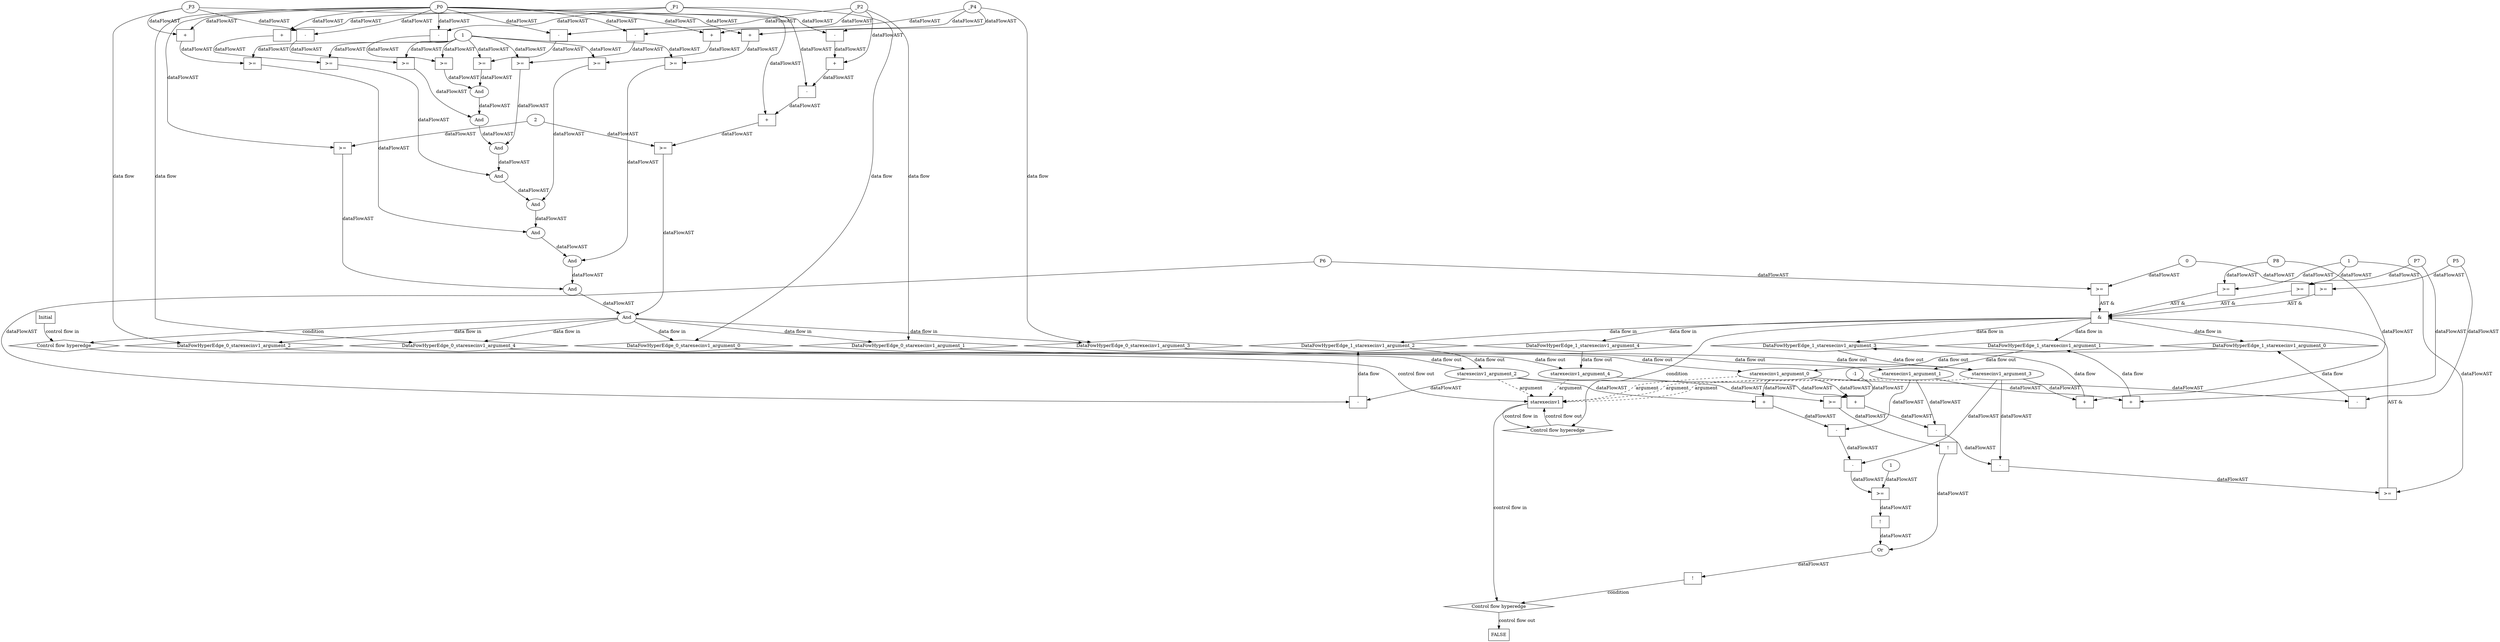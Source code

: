 digraph dag {
"starexecinv1" [label="starexecinv1" nodeName="starexecinv1" class=cfn  shape="rect"];
FALSE [label="FALSE" nodeName=FALSE class=cfn  shape="rect"];
Initial [label="Initial" nodeName=Initial class=cfn  shape="rect"];
ControlFowHyperEdge_0 [label="Control flow hyperedge" nodeName=ControlFowHyperEdge_0 class=controlFlowHyperEdge shape="diamond"];
"Initial" -> ControlFowHyperEdge_0 [label="control flow in"]
ControlFowHyperEdge_0 -> "starexecinv1" [label="control flow out"]
ControlFowHyperEdge_1 [label="Control flow hyperedge" nodeName=ControlFowHyperEdge_1 class=controlFlowHyperEdge shape="diamond"];
"starexecinv1" -> ControlFowHyperEdge_1 [label="control flow in"]
ControlFowHyperEdge_1 -> "starexecinv1" [label="control flow out"]
ControlFowHyperEdge_2 [label="Control flow hyperedge" nodeName=ControlFowHyperEdge_2 class=controlFlowHyperEdge shape="diamond"];
"starexecinv1" -> ControlFowHyperEdge_2 [label="control flow in"]
ControlFowHyperEdge_2 -> "FALSE" [label="control flow out"]
"starexecinv1_argument_0" [label="starexecinv1_argument_0" nodeName=argument0 class=argument  head="starexecinv1" shape="oval"];
"starexecinv1_argument_0" -> "starexecinv1"[label="argument" style="dashed"]
"starexecinv1_argument_1" [label="starexecinv1_argument_1" nodeName=argument1 class=argument  head="starexecinv1" shape="oval"];
"starexecinv1_argument_1" -> "starexecinv1"[label="argument" style="dashed"]
"starexecinv1_argument_2" [label="starexecinv1_argument_2" nodeName=argument2 class=argument  head="starexecinv1" shape="oval"];
"starexecinv1_argument_2" -> "starexecinv1"[label="argument" style="dashed"]
"starexecinv1_argument_3" [label="starexecinv1_argument_3" nodeName=argument3 class=argument  head="starexecinv1" shape="oval"];
"starexecinv1_argument_3" -> "starexecinv1"[label="argument" style="dashed"]
"starexecinv1_argument_4" [label="starexecinv1_argument_4" nodeName=argument4 class=argument  head="starexecinv1" shape="oval"];
"starexecinv1_argument_4" -> "starexecinv1"[label="argument" style="dashed"]

"xxxstarexecinv1___Initial_0xxxguard_0_node_0" [label="And" nodeName="xxxstarexecinv1___Initial_0xxxguard_0_node_0" class=Operator ];
"xxxstarexecinv1___Initial_0xxxguard_0_node_1" [label="And" nodeName="xxxstarexecinv1___Initial_0xxxguard_0_node_1" class=Operator ];
"xxxstarexecinv1___Initial_0xxxguard_0_node_2" [label="And" nodeName="xxxstarexecinv1___Initial_0xxxguard_0_node_2" class=Operator ];
"xxxstarexecinv1___Initial_0xxxguard_0_node_3" [label="And" nodeName="xxxstarexecinv1___Initial_0xxxguard_0_node_3" class=Operator ];
"xxxstarexecinv1___Initial_0xxxguard_0_node_4" [label="And" nodeName="xxxstarexecinv1___Initial_0xxxguard_0_node_4" class=Operator ];
"xxxstarexecinv1___Initial_0xxxguard_0_node_5" [label="And" nodeName="xxxstarexecinv1___Initial_0xxxguard_0_node_5" class=Operator ];
"xxxstarexecinv1___Initial_0xxxguard_0_node_6" [label="And" nodeName="xxxstarexecinv1___Initial_0xxxguard_0_node_6" class=Operator ];
"xxxstarexecinv1___Initial_0xxxguard_0_node_7" [label="And" nodeName="xxxstarexecinv1___Initial_0xxxguard_0_node_7" class=Operator ];
"xxxstarexecinv1___Initial_0xxxguard_0_node_8" [label="And" nodeName="xxxstarexecinv1___Initial_0xxxguard_0_node_8" class=Operator ];
"xxxstarexecinv1___Initial_0xxxguard_0_node_9" [label=">=" nodeName="xxxstarexecinv1___Initial_0xxxguard_0_node_9" class=Operator  shape="rect"];
"xxxstarexecinv1___Initial_0xxxguard_0_node_10" [label="-" nodeName="xxxstarexecinv1___Initial_0xxxguard_0_node_10" class= Operator shape="rect"];
"xxxstarexecinv1___Initial_0xxxguard_0_node_13" [label="1" nodeName="xxxstarexecinv1___Initial_0xxxguard_0_node_13" class=Literal ];
"xxxstarexecinv1___Initial_0xxxguard_0_node_14" [label=">=" nodeName="xxxstarexecinv1___Initial_0xxxguard_0_node_14" class=Operator  shape="rect"];
"xxxstarexecinv1___Initial_0xxxguard_0_node_15" [label="-" nodeName="xxxstarexecinv1___Initial_0xxxguard_0_node_15" class= Operator shape="rect"];
"xxxstarexecinv1___Initial_0xxxguard_0_node_19" [label=">=" nodeName="xxxstarexecinv1___Initial_0xxxguard_0_node_19" class=Operator  shape="rect"];
"xxxstarexecinv1___Initial_0xxxguard_0_node_20" [label="-" nodeName="xxxstarexecinv1___Initial_0xxxguard_0_node_20" class= Operator shape="rect"];
"xxxstarexecinv1___Initial_0xxxguard_0_node_24" [label=">=" nodeName="xxxstarexecinv1___Initial_0xxxguard_0_node_24" class=Operator  shape="rect"];
"xxxstarexecinv1___Initial_0xxxguard_0_node_25" [label="-" nodeName="xxxstarexecinv1___Initial_0xxxguard_0_node_25" class= Operator shape="rect"];
"xxxstarexecinv1___Initial_0xxxguard_0_node_29" [label=">=" nodeName="xxxstarexecinv1___Initial_0xxxguard_0_node_29" class=Operator  shape="rect"];
"xxxstarexecinv1___Initial_0xxxguard_0_node_30" [label="+" nodeName="xxxstarexecinv1___Initial_0xxxguard_0_node_30" class= Operator shape="rect"];
"xxxstarexecinv1___Initial_0xxxguard_0_node_34" [label=">=" nodeName="xxxstarexecinv1___Initial_0xxxguard_0_node_34" class=Operator  shape="rect"];
"xxxstarexecinv1___Initial_0xxxguard_0_node_35" [label="+" nodeName="xxxstarexecinv1___Initial_0xxxguard_0_node_35" class= Operator shape="rect"];
"xxxstarexecinv1___Initial_0xxxguard_0_node_39" [label=">=" nodeName="xxxstarexecinv1___Initial_0xxxguard_0_node_39" class=Operator  shape="rect"];
"xxxstarexecinv1___Initial_0xxxguard_0_node_40" [label="+" nodeName="xxxstarexecinv1___Initial_0xxxguard_0_node_40" class= Operator shape="rect"];
"xxxstarexecinv1___Initial_0xxxguard_0_node_44" [label=">=" nodeName="xxxstarexecinv1___Initial_0xxxguard_0_node_44" class=Operator  shape="rect"];
"xxxstarexecinv1___Initial_0xxxguard_0_node_45" [label="+" nodeName="xxxstarexecinv1___Initial_0xxxguard_0_node_45" class= Operator shape="rect"];
"xxxstarexecinv1___Initial_0xxxguard_0_node_49" [label=">=" nodeName="xxxstarexecinv1___Initial_0xxxguard_0_node_49" class=Operator  shape="rect"];
"xxxstarexecinv1___Initial_0xxxguard_0_node_51" [label="2" nodeName="xxxstarexecinv1___Initial_0xxxguard_0_node_51" class=Literal ];
"xxxstarexecinv1___Initial_0xxxguard_0_node_52" [label=">=" nodeName="xxxstarexecinv1___Initial_0xxxguard_0_node_52" class=Operator  shape="rect"];
"xxxstarexecinv1___Initial_0xxxguard_0_node_53" [label="+" nodeName="xxxstarexecinv1___Initial_0xxxguard_0_node_53" class= Operator shape="rect"];
"xxxstarexecinv1___Initial_0xxxguard_0_node_55" [label="-" nodeName="xxxstarexecinv1___Initial_0xxxguard_0_node_55" class= Operator shape="rect"];
"xxxstarexecinv1___Initial_0xxxguard_0_node_56" [label="+" nodeName="xxxstarexecinv1___Initial_0xxxguard_0_node_56" class= Operator shape="rect"];
"xxxstarexecinv1___Initial_0xxxguard_0_node_58" [label="-" nodeName="xxxstarexecinv1___Initial_0xxxguard_0_node_58" class= Operator shape="rect"];
"xxxstarexecinv1___Initial_0xxxguard_0_node_1" -> "xxxstarexecinv1___Initial_0xxxguard_0_node_0"[label="dataFlowAST"]
"xxxstarexecinv1___Initial_0xxxguard_0_node_52" -> "xxxstarexecinv1___Initial_0xxxguard_0_node_0"[label="dataFlowAST"]
"xxxstarexecinv1___Initial_0xxxguard_0_node_2" -> "xxxstarexecinv1___Initial_0xxxguard_0_node_1"[label="dataFlowAST"]
"xxxstarexecinv1___Initial_0xxxguard_0_node_49" -> "xxxstarexecinv1___Initial_0xxxguard_0_node_1"[label="dataFlowAST"]
"xxxstarexecinv1___Initial_0xxxguard_0_node_3" -> "xxxstarexecinv1___Initial_0xxxguard_0_node_2"[label="dataFlowAST"]
"xxxstarexecinv1___Initial_0xxxguard_0_node_44" -> "xxxstarexecinv1___Initial_0xxxguard_0_node_2"[label="dataFlowAST"]
"xxxstarexecinv1___Initial_0xxxguard_0_node_4" -> "xxxstarexecinv1___Initial_0xxxguard_0_node_3"[label="dataFlowAST"]
"xxxstarexecinv1___Initial_0xxxguard_0_node_39" -> "xxxstarexecinv1___Initial_0xxxguard_0_node_3"[label="dataFlowAST"]
"xxxstarexecinv1___Initial_0xxxguard_0_node_5" -> "xxxstarexecinv1___Initial_0xxxguard_0_node_4"[label="dataFlowAST"]
"xxxstarexecinv1___Initial_0xxxguard_0_node_34" -> "xxxstarexecinv1___Initial_0xxxguard_0_node_4"[label="dataFlowAST"]
"xxxstarexecinv1___Initial_0xxxguard_0_node_6" -> "xxxstarexecinv1___Initial_0xxxguard_0_node_5"[label="dataFlowAST"]
"xxxstarexecinv1___Initial_0xxxguard_0_node_29" -> "xxxstarexecinv1___Initial_0xxxguard_0_node_5"[label="dataFlowAST"]
"xxxstarexecinv1___Initial_0xxxguard_0_node_7" -> "xxxstarexecinv1___Initial_0xxxguard_0_node_6"[label="dataFlowAST"]
"xxxstarexecinv1___Initial_0xxxguard_0_node_24" -> "xxxstarexecinv1___Initial_0xxxguard_0_node_6"[label="dataFlowAST"]
"xxxstarexecinv1___Initial_0xxxguard_0_node_8" -> "xxxstarexecinv1___Initial_0xxxguard_0_node_7"[label="dataFlowAST"]
"xxxstarexecinv1___Initial_0xxxguard_0_node_19" -> "xxxstarexecinv1___Initial_0xxxguard_0_node_7"[label="dataFlowAST"]
"xxxstarexecinv1___Initial_0xxxguard_0_node_9" -> "xxxstarexecinv1___Initial_0xxxguard_0_node_8"[label="dataFlowAST"]
"xxxstarexecinv1___Initial_0xxxguard_0_node_14" -> "xxxstarexecinv1___Initial_0xxxguard_0_node_8"[label="dataFlowAST"]
"xxxstarexecinv1___Initial_0xxxguard_0_node_10" -> "xxxstarexecinv1___Initial_0xxxguard_0_node_9"[label="dataFlowAST"]
"xxxstarexecinv1___Initial_0xxxguard_0_node_13" -> "xxxstarexecinv1___Initial_0xxxguard_0_node_9"[label="dataFlowAST"]
"xxxstarexecinv1___Initial_0xxxdataFlow3_node_0" -> "xxxstarexecinv1___Initial_0xxxguard_0_node_10"[label="dataFlowAST"]
"xxxstarexecinv1___Initial_0xxxdataFlow_0_node_0" -> "xxxstarexecinv1___Initial_0xxxguard_0_node_10"[label="dataFlowAST"]
"xxxstarexecinv1___Initial_0xxxguard_0_node_15" -> "xxxstarexecinv1___Initial_0xxxguard_0_node_14"[label="dataFlowAST"]
"xxxstarexecinv1___Initial_0xxxguard_0_node_13" -> "xxxstarexecinv1___Initial_0xxxguard_0_node_14"[label="dataFlowAST"]
"xxxstarexecinv1___Initial_0xxxdataFlow3_node_0" -> "xxxstarexecinv1___Initial_0xxxguard_0_node_15"[label="dataFlowAST"]
"xxxstarexecinv1___Initial_0xxxdataFlow1_node_0" -> "xxxstarexecinv1___Initial_0xxxguard_0_node_15"[label="dataFlowAST"]
"xxxstarexecinv1___Initial_0xxxguard_0_node_20" -> "xxxstarexecinv1___Initial_0xxxguard_0_node_19"[label="dataFlowAST"]
"xxxstarexecinv1___Initial_0xxxguard_0_node_13" -> "xxxstarexecinv1___Initial_0xxxguard_0_node_19"[label="dataFlowAST"]
"xxxstarexecinv1___Initial_0xxxdataFlow3_node_0" -> "xxxstarexecinv1___Initial_0xxxguard_0_node_20"[label="dataFlowAST"]
"xxxstarexecinv1___Initial_0xxxdataFlow2_node_0" -> "xxxstarexecinv1___Initial_0xxxguard_0_node_20"[label="dataFlowAST"]
"xxxstarexecinv1___Initial_0xxxguard_0_node_25" -> "xxxstarexecinv1___Initial_0xxxguard_0_node_24"[label="dataFlowAST"]
"xxxstarexecinv1___Initial_0xxxguard_0_node_13" -> "xxxstarexecinv1___Initial_0xxxguard_0_node_24"[label="dataFlowAST"]
"xxxstarexecinv1___Initial_0xxxdataFlow3_node_0" -> "xxxstarexecinv1___Initial_0xxxguard_0_node_25"[label="dataFlowAST"]
"xxxstarexecinv1___Initial_0xxxdataFlow4_node_0" -> "xxxstarexecinv1___Initial_0xxxguard_0_node_25"[label="dataFlowAST"]
"xxxstarexecinv1___Initial_0xxxguard_0_node_30" -> "xxxstarexecinv1___Initial_0xxxguard_0_node_29"[label="dataFlowAST"]
"xxxstarexecinv1___Initial_0xxxguard_0_node_13" -> "xxxstarexecinv1___Initial_0xxxguard_0_node_29"[label="dataFlowAST"]
"xxxstarexecinv1___Initial_0xxxdataFlow3_node_0" -> "xxxstarexecinv1___Initial_0xxxguard_0_node_30"[label="dataFlowAST"]
"xxxstarexecinv1___Initial_0xxxdataFlow_0_node_0" -> "xxxstarexecinv1___Initial_0xxxguard_0_node_30"[label="dataFlowAST"]
"xxxstarexecinv1___Initial_0xxxguard_0_node_35" -> "xxxstarexecinv1___Initial_0xxxguard_0_node_34"[label="dataFlowAST"]
"xxxstarexecinv1___Initial_0xxxguard_0_node_13" -> "xxxstarexecinv1___Initial_0xxxguard_0_node_34"[label="dataFlowAST"]
"xxxstarexecinv1___Initial_0xxxdataFlow3_node_0" -> "xxxstarexecinv1___Initial_0xxxguard_0_node_35"[label="dataFlowAST"]
"xxxstarexecinv1___Initial_0xxxdataFlow1_node_0" -> "xxxstarexecinv1___Initial_0xxxguard_0_node_35"[label="dataFlowAST"]
"xxxstarexecinv1___Initial_0xxxguard_0_node_40" -> "xxxstarexecinv1___Initial_0xxxguard_0_node_39"[label="dataFlowAST"]
"xxxstarexecinv1___Initial_0xxxguard_0_node_13" -> "xxxstarexecinv1___Initial_0xxxguard_0_node_39"[label="dataFlowAST"]
"xxxstarexecinv1___Initial_0xxxdataFlow3_node_0" -> "xxxstarexecinv1___Initial_0xxxguard_0_node_40"[label="dataFlowAST"]
"xxxstarexecinv1___Initial_0xxxdataFlow2_node_0" -> "xxxstarexecinv1___Initial_0xxxguard_0_node_40"[label="dataFlowAST"]
"xxxstarexecinv1___Initial_0xxxguard_0_node_45" -> "xxxstarexecinv1___Initial_0xxxguard_0_node_44"[label="dataFlowAST"]
"xxxstarexecinv1___Initial_0xxxguard_0_node_13" -> "xxxstarexecinv1___Initial_0xxxguard_0_node_44"[label="dataFlowAST"]
"xxxstarexecinv1___Initial_0xxxdataFlow3_node_0" -> "xxxstarexecinv1___Initial_0xxxguard_0_node_45"[label="dataFlowAST"]
"xxxstarexecinv1___Initial_0xxxdataFlow4_node_0" -> "xxxstarexecinv1___Initial_0xxxguard_0_node_45"[label="dataFlowAST"]
"xxxstarexecinv1___Initial_0xxxdataFlow3_node_0" -> "xxxstarexecinv1___Initial_0xxxguard_0_node_49"[label="dataFlowAST"]
"xxxstarexecinv1___Initial_0xxxguard_0_node_51" -> "xxxstarexecinv1___Initial_0xxxguard_0_node_49"[label="dataFlowAST"]
"xxxstarexecinv1___Initial_0xxxguard_0_node_53" -> "xxxstarexecinv1___Initial_0xxxguard_0_node_52"[label="dataFlowAST"]
"xxxstarexecinv1___Initial_0xxxguard_0_node_51" -> "xxxstarexecinv1___Initial_0xxxguard_0_node_52"[label="dataFlowAST"]
"xxxstarexecinv1___Initial_0xxxdataFlow3_node_0" -> "xxxstarexecinv1___Initial_0xxxguard_0_node_53"[label="dataFlowAST"]
"xxxstarexecinv1___Initial_0xxxguard_0_node_55" -> "xxxstarexecinv1___Initial_0xxxguard_0_node_53"[label="dataFlowAST"]
"xxxstarexecinv1___Initial_0xxxguard_0_node_56" -> "xxxstarexecinv1___Initial_0xxxguard_0_node_55"[label="dataFlowAST"]
"xxxstarexecinv1___Initial_0xxxdataFlow_0_node_0" -> "xxxstarexecinv1___Initial_0xxxguard_0_node_55"[label="dataFlowAST"]
"xxxstarexecinv1___Initial_0xxxdataFlow1_node_0" -> "xxxstarexecinv1___Initial_0xxxguard_0_node_56"[label="dataFlowAST"]
"xxxstarexecinv1___Initial_0xxxguard_0_node_58" -> "xxxstarexecinv1___Initial_0xxxguard_0_node_56"[label="dataFlowAST"]
"xxxstarexecinv1___Initial_0xxxdataFlow4_node_0" -> "xxxstarexecinv1___Initial_0xxxguard_0_node_58"[label="dataFlowAST"]
"xxxstarexecinv1___Initial_0xxxdataFlow2_node_0" -> "xxxstarexecinv1___Initial_0xxxguard_0_node_58"[label="dataFlowAST"]

"xxxstarexecinv1___Initial_0xxxguard_0_node_0" -> "ControlFowHyperEdge_0" [label="condition"];
"xxxstarexecinv1___Initial_0xxxdataFlow_0_node_0" [label="_P1" nodeName="xxxstarexecinv1___Initial_0xxxdataFlow_0_node_0" class=Constant ];

"xxxstarexecinv1___Initial_0xxxdataFlow_0_node_0" -> "DataFowHyperEdge_0_starexecinv1_argument_0" [label="data flow"];
"xxxstarexecinv1___Initial_0xxxdataFlow1_node_0" [label="_P2" nodeName="xxxstarexecinv1___Initial_0xxxdataFlow1_node_0" class=Constant ];

"xxxstarexecinv1___Initial_0xxxdataFlow1_node_0" -> "DataFowHyperEdge_0_starexecinv1_argument_1" [label="data flow"];
"xxxstarexecinv1___Initial_0xxxdataFlow2_node_0" [label="_P3" nodeName="xxxstarexecinv1___Initial_0xxxdataFlow2_node_0" class=Constant ];

"xxxstarexecinv1___Initial_0xxxdataFlow2_node_0" -> "DataFowHyperEdge_0_starexecinv1_argument_2" [label="data flow"];
"xxxstarexecinv1___Initial_0xxxdataFlow3_node_0" [label="_P0" nodeName="xxxstarexecinv1___Initial_0xxxdataFlow3_node_0" class=Constant ];

"xxxstarexecinv1___Initial_0xxxdataFlow3_node_0" -> "DataFowHyperEdge_0_starexecinv1_argument_4" [label="data flow"];
"xxxstarexecinv1___Initial_0xxxdataFlow4_node_0" [label="_P4" nodeName="xxxstarexecinv1___Initial_0xxxdataFlow4_node_0" class=Constant ];

"xxxstarexecinv1___Initial_0xxxdataFlow4_node_0" -> "DataFowHyperEdge_0_starexecinv1_argument_3" [label="data flow"];
"xxxstarexecinv1___starexecinv1_1xxx_and" [label="&" nodeName="xxxstarexecinv1___starexecinv1_1xxx_and" class=Operator shape="rect"];
"xxxstarexecinv1___starexecinv1_1xxxguard_0_node_0" [label=">=" nodeName="xxxstarexecinv1___starexecinv1_1xxxguard_0_node_0" class=Operator  shape="rect"];
"xxxstarexecinv1___starexecinv1_1xxxguard_0_node_1" [label="-" nodeName="xxxstarexecinv1___starexecinv1_1xxxguard_0_node_1" class= Operator shape="rect"];
"xxxstarexecinv1___starexecinv1_1xxxguard_0_node_2" [label="-" nodeName="xxxstarexecinv1___starexecinv1_1xxxguard_0_node_2" class= Operator shape="rect"];
"xxxstarexecinv1___starexecinv1_1xxxguard_0_node_3" [label="+" nodeName="xxxstarexecinv1___starexecinv1_1xxxguard_0_node_3" class= Operator shape="rect"];
"xxxstarexecinv1___starexecinv1_1xxxguard_0_node_8" [label="1" nodeName="xxxstarexecinv1___starexecinv1_1xxxguard_0_node_8" class=Literal ];
"xxxstarexecinv1___starexecinv1_1xxxguard_0_node_1" -> "xxxstarexecinv1___starexecinv1_1xxxguard_0_node_0"[label="dataFlowAST"]
"xxxstarexecinv1___starexecinv1_1xxxguard_0_node_8" -> "xxxstarexecinv1___starexecinv1_1xxxguard_0_node_0"[label="dataFlowAST"]
"xxxstarexecinv1___starexecinv1_1xxxguard_0_node_2" -> "xxxstarexecinv1___starexecinv1_1xxxguard_0_node_1"[label="dataFlowAST"]
"starexecinv1_argument_3" -> "xxxstarexecinv1___starexecinv1_1xxxguard_0_node_1"[label="dataFlowAST"]
"xxxstarexecinv1___starexecinv1_1xxxguard_0_node_3" -> "xxxstarexecinv1___starexecinv1_1xxxguard_0_node_2"[label="dataFlowAST"]
"starexecinv1_argument_1" -> "xxxstarexecinv1___starexecinv1_1xxxguard_0_node_2"[label="dataFlowAST"]
"starexecinv1_argument_0" -> "xxxstarexecinv1___starexecinv1_1xxxguard_0_node_3"[label="dataFlowAST"]
"starexecinv1_argument_2" -> "xxxstarexecinv1___starexecinv1_1xxxguard_0_node_3"[label="dataFlowAST"]

"xxxstarexecinv1___starexecinv1_1xxxguard_0_node_0" -> "xxxstarexecinv1___starexecinv1_1xxx_and" [label="AST &"];
"xxxstarexecinv1___starexecinv1_1xxxguard1_node_0" [label=">=" nodeName="xxxstarexecinv1___starexecinv1_1xxxguard1_node_0" class=Operator  shape="rect"];
"xxxstarexecinv1___starexecinv1_1xxxdataFlow3_node_2" -> "xxxstarexecinv1___starexecinv1_1xxxguard1_node_0"[label="dataFlowAST"]
"xxxstarexecinv1___starexecinv1_1xxxguard_0_node_8" -> "xxxstarexecinv1___starexecinv1_1xxxguard1_node_0"[label="dataFlowAST"]

"xxxstarexecinv1___starexecinv1_1xxxguard1_node_0" -> "xxxstarexecinv1___starexecinv1_1xxx_and" [label="AST &"];
"xxxstarexecinv1___starexecinv1_1xxxguard2_node_0" [label=">=" nodeName="xxxstarexecinv1___starexecinv1_1xxxguard2_node_0" class=Operator  shape="rect"];
"xxxstarexecinv1___starexecinv1_1xxxguard2_node_2" [label="0" nodeName="xxxstarexecinv1___starexecinv1_1xxxguard2_node_2" class=Literal ];
"xxxstarexecinv1___starexecinv1_1xxxdataFlow_0_node_2" -> "xxxstarexecinv1___starexecinv1_1xxxguard2_node_0"[label="dataFlowAST"]
"xxxstarexecinv1___starexecinv1_1xxxguard2_node_2" -> "xxxstarexecinv1___starexecinv1_1xxxguard2_node_0"[label="dataFlowAST"]

"xxxstarexecinv1___starexecinv1_1xxxguard2_node_0" -> "xxxstarexecinv1___starexecinv1_1xxx_and" [label="AST &"];
"xxxstarexecinv1___starexecinv1_1xxxguard4_node_0" [label=">=" nodeName="xxxstarexecinv1___starexecinv1_1xxxguard4_node_0" class=Operator  shape="rect"];
"xxxstarexecinv1___starexecinv1_1xxxdataFlow1_node_2" -> "xxxstarexecinv1___starexecinv1_1xxxguard4_node_0"[label="dataFlowAST"]
"xxxstarexecinv1___starexecinv1_1xxxguard_0_node_8" -> "xxxstarexecinv1___starexecinv1_1xxxguard4_node_0"[label="dataFlowAST"]

"xxxstarexecinv1___starexecinv1_1xxxguard4_node_0" -> "xxxstarexecinv1___starexecinv1_1xxx_and" [label="AST &"];
"xxxstarexecinv1___starexecinv1_1xxxguard3_node_0" [label=">=" nodeName="xxxstarexecinv1___starexecinv1_1xxxguard3_node_0" class=Operator  shape="rect"];
"xxxstarexecinv1___starexecinv1_1xxxdataFlow2_node_2" -> "xxxstarexecinv1___starexecinv1_1xxxguard3_node_0"[label="dataFlowAST"]
"xxxstarexecinv1___starexecinv1_1xxxguard2_node_2" -> "xxxstarexecinv1___starexecinv1_1xxxguard3_node_0"[label="dataFlowAST"]

"xxxstarexecinv1___starexecinv1_1xxxguard3_node_0" -> "xxxstarexecinv1___starexecinv1_1xxx_and" [label="AST &"];
"xxxstarexecinv1___starexecinv1_1xxx_and" -> "ControlFowHyperEdge_1" [label="condition"];
"xxxstarexecinv1___starexecinv1_1xxxdataFlow_0_node_0" [label="-" nodeName="xxxstarexecinv1___starexecinv1_1xxxdataFlow_0_node_0" class= Operator shape="rect"];
"xxxstarexecinv1___starexecinv1_1xxxdataFlow_0_node_2" [label="P5" nodeName="xxxstarexecinv1___starexecinv1_1xxxdataFlow_0_node_2" class=Constant ];
"starexecinv1_argument_0" -> "xxxstarexecinv1___starexecinv1_1xxxdataFlow_0_node_0"[label="dataFlowAST"]
"xxxstarexecinv1___starexecinv1_1xxxdataFlow_0_node_2" -> "xxxstarexecinv1___starexecinv1_1xxxdataFlow_0_node_0"[label="dataFlowAST"]

"xxxstarexecinv1___starexecinv1_1xxxdataFlow_0_node_0" -> "DataFowHyperEdge_1_starexecinv1_argument_0" [label="data flow"];
"xxxstarexecinv1___starexecinv1_1xxxdataFlow1_node_0" [label="+" nodeName="xxxstarexecinv1___starexecinv1_1xxxdataFlow1_node_0" class= Operator shape="rect"];
"xxxstarexecinv1___starexecinv1_1xxxdataFlow1_node_2" [label="P7" nodeName="xxxstarexecinv1___starexecinv1_1xxxdataFlow1_node_2" class=Constant ];
"starexecinv1_argument_1" -> "xxxstarexecinv1___starexecinv1_1xxxdataFlow1_node_0"[label="dataFlowAST"]
"xxxstarexecinv1___starexecinv1_1xxxdataFlow1_node_2" -> "xxxstarexecinv1___starexecinv1_1xxxdataFlow1_node_0"[label="dataFlowAST"]

"xxxstarexecinv1___starexecinv1_1xxxdataFlow1_node_0" -> "DataFowHyperEdge_1_starexecinv1_argument_1" [label="data flow"];
"xxxstarexecinv1___starexecinv1_1xxxdataFlow2_node_0" [label="-" nodeName="xxxstarexecinv1___starexecinv1_1xxxdataFlow2_node_0" class= Operator shape="rect"];
"xxxstarexecinv1___starexecinv1_1xxxdataFlow2_node_2" [label="P6" nodeName="xxxstarexecinv1___starexecinv1_1xxxdataFlow2_node_2" class=Constant ];
"starexecinv1_argument_2" -> "xxxstarexecinv1___starexecinv1_1xxxdataFlow2_node_0"[label="dataFlowAST"]
"xxxstarexecinv1___starexecinv1_1xxxdataFlow2_node_2" -> "xxxstarexecinv1___starexecinv1_1xxxdataFlow2_node_0"[label="dataFlowAST"]

"xxxstarexecinv1___starexecinv1_1xxxdataFlow2_node_0" -> "DataFowHyperEdge_1_starexecinv1_argument_2" [label="data flow"];
"xxxstarexecinv1___starexecinv1_1xxxdataFlow3_node_0" [label="+" nodeName="xxxstarexecinv1___starexecinv1_1xxxdataFlow3_node_0" class= Operator shape="rect"];
"xxxstarexecinv1___starexecinv1_1xxxdataFlow3_node_2" [label="P8" nodeName="xxxstarexecinv1___starexecinv1_1xxxdataFlow3_node_2" class=Constant ];
"starexecinv1_argument_3" -> "xxxstarexecinv1___starexecinv1_1xxxdataFlow3_node_0"[label="dataFlowAST"]
"xxxstarexecinv1___starexecinv1_1xxxdataFlow3_node_2" -> "xxxstarexecinv1___starexecinv1_1xxxdataFlow3_node_0"[label="dataFlowAST"]

"xxxstarexecinv1___starexecinv1_1xxxdataFlow3_node_0" -> "DataFowHyperEdge_1_starexecinv1_argument_3" [label="data flow"];
"xxxFALSE___starexecinv1_2xxxguard_0_node_0" [label="!" nodeName="xxxFALSE___starexecinv1_2xxxguard_0_node_0" class=Operator shape="rect"];
"xxxFALSE___starexecinv1_2xxxguard_0_node_1" [label="Or" nodeName="xxxFALSE___starexecinv1_2xxxguard_0_node_1" class=Operator ];
"xxxFALSE___starexecinv1_2xxxguard_0_node_2" [label="!" nodeName="xxxFALSE___starexecinv1_2xxxguard_0_node_2" class=Operator shape="rect"];
"xxxFALSE___starexecinv1_2xxxguard_0_node_3" [label=">=" nodeName="xxxFALSE___starexecinv1_2xxxguard_0_node_3" class=Operator  shape="rect"];
"xxxFALSE___starexecinv1_2xxxguard_0_node_4" [label="-" nodeName="xxxFALSE___starexecinv1_2xxxguard_0_node_4" class= Operator shape="rect"];
"xxxFALSE___starexecinv1_2xxxguard_0_node_5" [label="-" nodeName="xxxFALSE___starexecinv1_2xxxguard_0_node_5" class= Operator shape="rect"];
"xxxFALSE___starexecinv1_2xxxguard_0_node_6" [label="+" nodeName="xxxFALSE___starexecinv1_2xxxguard_0_node_6" class= Operator shape="rect"];
"xxxFALSE___starexecinv1_2xxxguard_0_node_11" [label="1" nodeName="xxxFALSE___starexecinv1_2xxxguard_0_node_11" class=Literal ];
"xxxFALSE___starexecinv1_2xxxguard_0_node_12" [label="!" nodeName="xxxFALSE___starexecinv1_2xxxguard_0_node_12" class=Operator shape="rect"];
"xxxFALSE___starexecinv1_2xxxguard_0_node_13" [label=">=" nodeName="xxxFALSE___starexecinv1_2xxxguard_0_node_13" class=Operator  shape="rect"];
"xxxFALSE___starexecinv1_2xxxguard_0_node_14" [label="-1" nodeName="xxxFALSE___starexecinv1_2xxxguard_0_node_14" class=Literal ];
"xxxFALSE___starexecinv1_2xxxguard_0_node_1" -> "xxxFALSE___starexecinv1_2xxxguard_0_node_0"[label="dataFlowAST"]
"xxxFALSE___starexecinv1_2xxxguard_0_node_2" -> "xxxFALSE___starexecinv1_2xxxguard_0_node_1"[label="dataFlowAST"]
"xxxFALSE___starexecinv1_2xxxguard_0_node_12" -> "xxxFALSE___starexecinv1_2xxxguard_0_node_1"[label="dataFlowAST"]
"xxxFALSE___starexecinv1_2xxxguard_0_node_3" -> "xxxFALSE___starexecinv1_2xxxguard_0_node_2"[label="dataFlowAST"]
"xxxFALSE___starexecinv1_2xxxguard_0_node_4" -> "xxxFALSE___starexecinv1_2xxxguard_0_node_3"[label="dataFlowAST"]
"xxxFALSE___starexecinv1_2xxxguard_0_node_11" -> "xxxFALSE___starexecinv1_2xxxguard_0_node_3"[label="dataFlowAST"]
"xxxFALSE___starexecinv1_2xxxguard_0_node_5" -> "xxxFALSE___starexecinv1_2xxxguard_0_node_4"[label="dataFlowAST"]
"starexecinv1_argument_3" -> "xxxFALSE___starexecinv1_2xxxguard_0_node_4"[label="dataFlowAST"]
"xxxFALSE___starexecinv1_2xxxguard_0_node_6" -> "xxxFALSE___starexecinv1_2xxxguard_0_node_5"[label="dataFlowAST"]
"starexecinv1_argument_1" -> "xxxFALSE___starexecinv1_2xxxguard_0_node_5"[label="dataFlowAST"]
"starexecinv1_argument_0" -> "xxxFALSE___starexecinv1_2xxxguard_0_node_6"[label="dataFlowAST"]
"starexecinv1_argument_2" -> "xxxFALSE___starexecinv1_2xxxguard_0_node_6"[label="dataFlowAST"]
"xxxFALSE___starexecinv1_2xxxguard_0_node_13" -> "xxxFALSE___starexecinv1_2xxxguard_0_node_12"[label="dataFlowAST"]
"xxxFALSE___starexecinv1_2xxxguard_0_node_14" -> "xxxFALSE___starexecinv1_2xxxguard_0_node_13"[label="dataFlowAST"]
"starexecinv1_argument_4" -> "xxxFALSE___starexecinv1_2xxxguard_0_node_13"[label="dataFlowAST"]

"xxxFALSE___starexecinv1_2xxxguard_0_node_0" -> "ControlFowHyperEdge_2" [label="condition"];
"DataFowHyperEdge_0_starexecinv1_argument_0" [label="DataFowHyperEdge_0_starexecinv1_argument_0" nodeName="DataFowHyperEdge_0_starexecinv1_argument_0" class=DataFlowHyperedge shape="diamond"];
"DataFowHyperEdge_0_starexecinv1_argument_0" -> "starexecinv1_argument_0"[label="data flow out"]
"xxxstarexecinv1___Initial_0xxxguard_0_node_0" -> "DataFowHyperEdge_0_starexecinv1_argument_0"[label="data flow in"]
"DataFowHyperEdge_0_starexecinv1_argument_1" [label="DataFowHyperEdge_0_starexecinv1_argument_1" nodeName="DataFowHyperEdge_0_starexecinv1_argument_1" class=DataFlowHyperedge shape="diamond"];
"DataFowHyperEdge_0_starexecinv1_argument_1" -> "starexecinv1_argument_1"[label="data flow out"]
"xxxstarexecinv1___Initial_0xxxguard_0_node_0" -> "DataFowHyperEdge_0_starexecinv1_argument_1"[label="data flow in"]
"DataFowHyperEdge_0_starexecinv1_argument_2" [label="DataFowHyperEdge_0_starexecinv1_argument_2" nodeName="DataFowHyperEdge_0_starexecinv1_argument_2" class=DataFlowHyperedge shape="diamond"];
"DataFowHyperEdge_0_starexecinv1_argument_2" -> "starexecinv1_argument_2"[label="data flow out"]
"xxxstarexecinv1___Initial_0xxxguard_0_node_0" -> "DataFowHyperEdge_0_starexecinv1_argument_2"[label="data flow in"]
"DataFowHyperEdge_0_starexecinv1_argument_3" [label="DataFowHyperEdge_0_starexecinv1_argument_3" nodeName="DataFowHyperEdge_0_starexecinv1_argument_3" class=DataFlowHyperedge shape="diamond"];
"DataFowHyperEdge_0_starexecinv1_argument_3" -> "starexecinv1_argument_3"[label="data flow out"]
"xxxstarexecinv1___Initial_0xxxguard_0_node_0" -> "DataFowHyperEdge_0_starexecinv1_argument_3"[label="data flow in"]
"DataFowHyperEdge_0_starexecinv1_argument_4" [label="DataFowHyperEdge_0_starexecinv1_argument_4" nodeName="DataFowHyperEdge_0_starexecinv1_argument_4" class=DataFlowHyperedge shape="diamond"];
"DataFowHyperEdge_0_starexecinv1_argument_4" -> "starexecinv1_argument_4"[label="data flow out"]
"xxxstarexecinv1___Initial_0xxxguard_0_node_0" -> "DataFowHyperEdge_0_starexecinv1_argument_4"[label="data flow in"]
"DataFowHyperEdge_1_starexecinv1_argument_0" [label="DataFowHyperEdge_1_starexecinv1_argument_0" nodeName="DataFowHyperEdge_1_starexecinv1_argument_0" class=DataFlowHyperedge shape="diamond"];
"DataFowHyperEdge_1_starexecinv1_argument_0" -> "starexecinv1_argument_0"[label="data flow out"]
"xxxstarexecinv1___starexecinv1_1xxx_and" -> "DataFowHyperEdge_1_starexecinv1_argument_0"[label="data flow in"]
"DataFowHyperEdge_1_starexecinv1_argument_1" [label="DataFowHyperEdge_1_starexecinv1_argument_1" nodeName="DataFowHyperEdge_1_starexecinv1_argument_1" class=DataFlowHyperedge shape="diamond"];
"DataFowHyperEdge_1_starexecinv1_argument_1" -> "starexecinv1_argument_1"[label="data flow out"]
"xxxstarexecinv1___starexecinv1_1xxx_and" -> "DataFowHyperEdge_1_starexecinv1_argument_1"[label="data flow in"]
"DataFowHyperEdge_1_starexecinv1_argument_2" [label="DataFowHyperEdge_1_starexecinv1_argument_2" nodeName="DataFowHyperEdge_1_starexecinv1_argument_2" class=DataFlowHyperedge shape="diamond"];
"DataFowHyperEdge_1_starexecinv1_argument_2" -> "starexecinv1_argument_2"[label="data flow out"]
"xxxstarexecinv1___starexecinv1_1xxx_and" -> "DataFowHyperEdge_1_starexecinv1_argument_2"[label="data flow in"]
"DataFowHyperEdge_1_starexecinv1_argument_3" [label="DataFowHyperEdge_1_starexecinv1_argument_3" nodeName="DataFowHyperEdge_1_starexecinv1_argument_3" class=DataFlowHyperedge shape="diamond"];
"DataFowHyperEdge_1_starexecinv1_argument_3" -> "starexecinv1_argument_3"[label="data flow out"]
"xxxstarexecinv1___starexecinv1_1xxx_and" -> "DataFowHyperEdge_1_starexecinv1_argument_3"[label="data flow in"]
"DataFowHyperEdge_1_starexecinv1_argument_4" [label="DataFowHyperEdge_1_starexecinv1_argument_4" nodeName="DataFowHyperEdge_1_starexecinv1_argument_4" class=DataFlowHyperedge shape="diamond"];
"DataFowHyperEdge_1_starexecinv1_argument_4" -> "starexecinv1_argument_4"[label="data flow out"]
"xxxstarexecinv1___starexecinv1_1xxx_and" -> "DataFowHyperEdge_1_starexecinv1_argument_4"[label="data flow in"]




}
